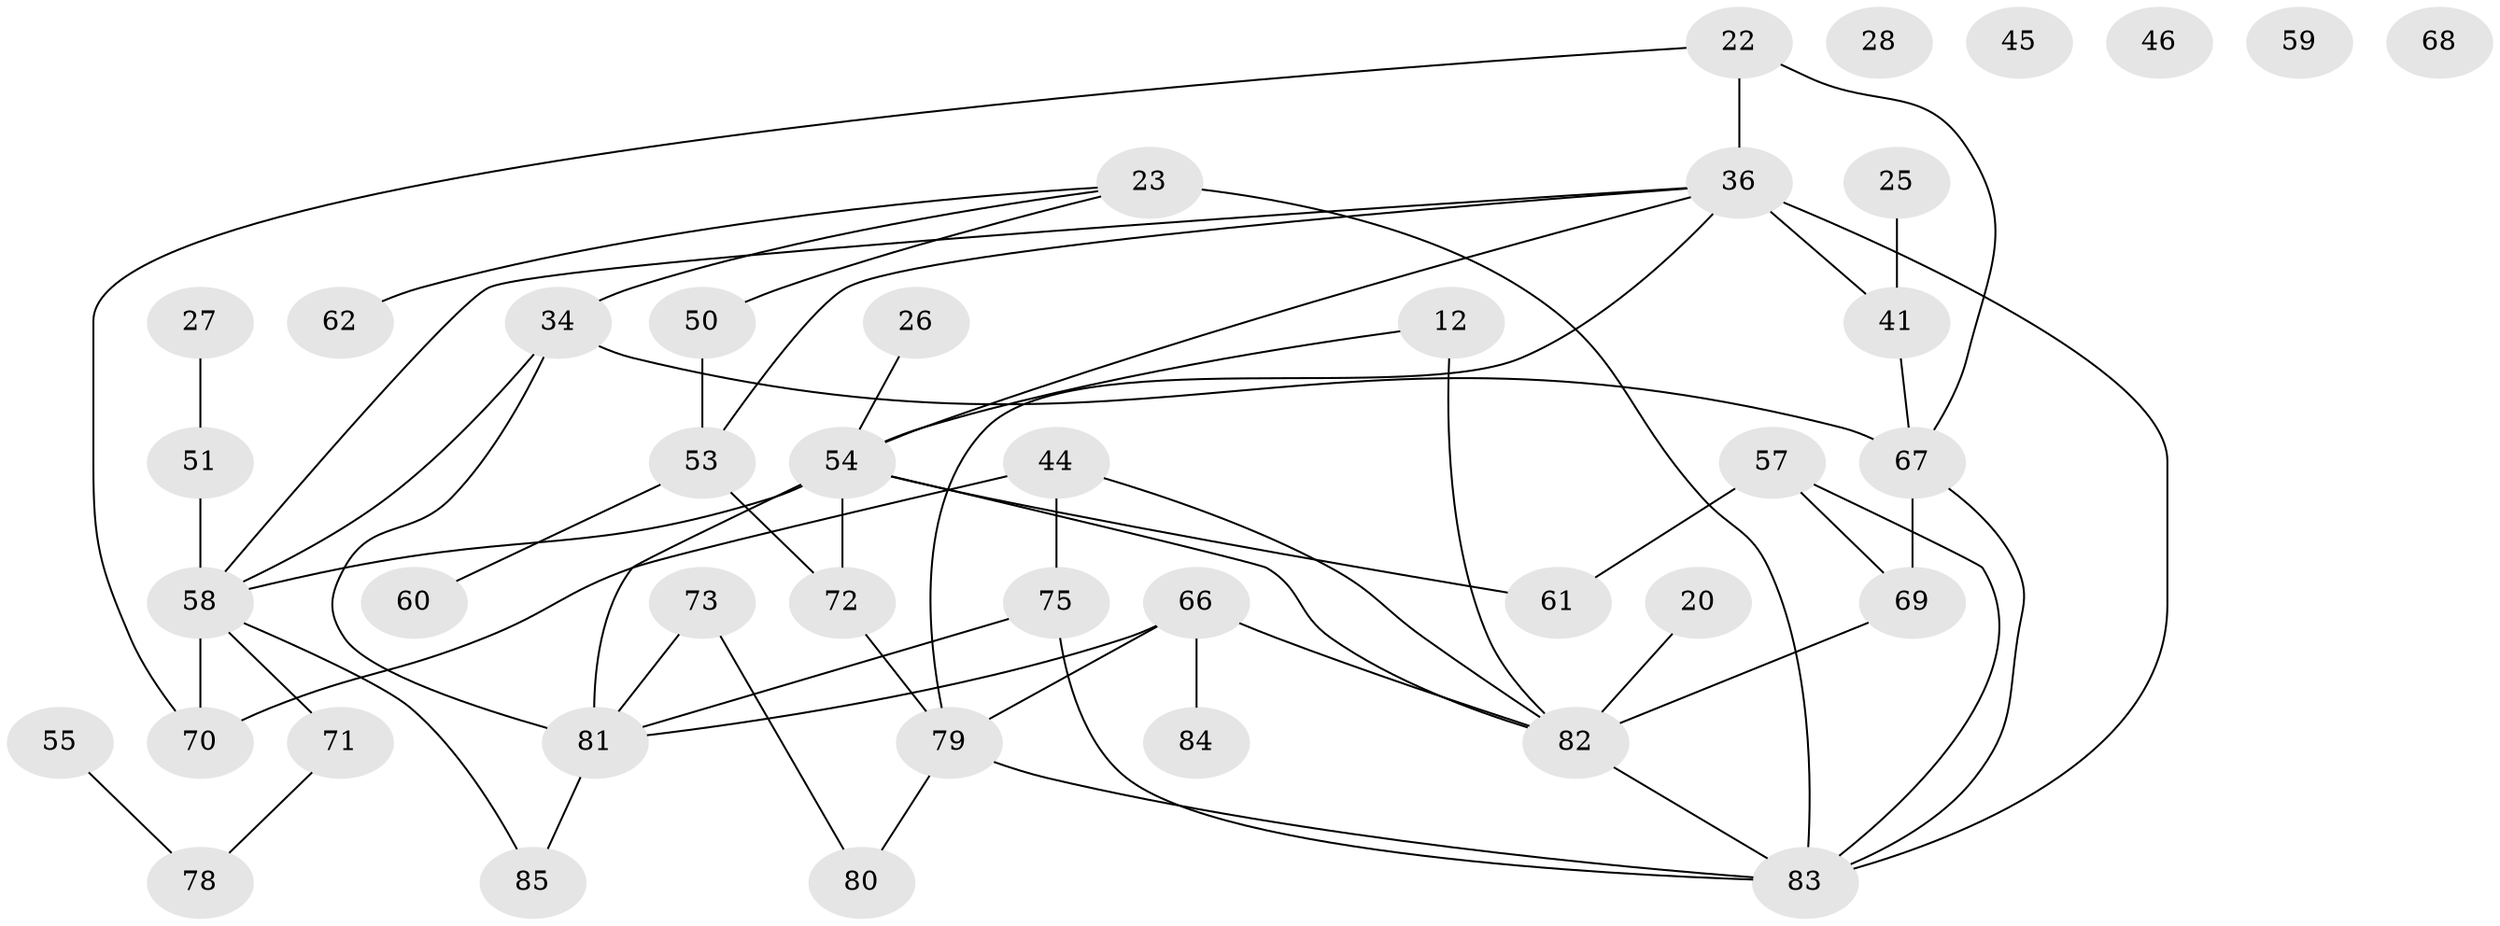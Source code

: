 // original degree distribution, {2: 0.23529411764705882, 4: 0.15294117647058825, 3: 0.25882352941176473, 6: 0.023529411764705882, 5: 0.11764705882352941, 1: 0.1411764705882353, 0: 0.058823529411764705, 8: 0.011764705882352941}
// Generated by graph-tools (version 1.1) at 2025/39/03/09/25 04:39:01]
// undirected, 42 vertices, 59 edges
graph export_dot {
graph [start="1"]
  node [color=gray90,style=filled];
  12;
  20;
  22 [super="+15"];
  23 [super="+2"];
  25;
  26;
  27;
  28;
  34 [super="+18"];
  36 [super="+7+35+19"];
  41 [super="+11"];
  44;
  45;
  46;
  50 [super="+16"];
  51 [super="+8"];
  53 [super="+43"];
  54 [super="+47+40+38"];
  55;
  57 [super="+5"];
  58 [super="+9+56"];
  59;
  60;
  61;
  62;
  66 [super="+13"];
  67 [super="+49"];
  68;
  69 [super="+52"];
  70 [super="+6"];
  71;
  72 [super="+65"];
  73;
  75 [super="+37"];
  78 [super="+14"];
  79 [super="+32+77"];
  80;
  81 [super="+48+63"];
  82 [super="+33"];
  83 [super="+39+74+76"];
  84;
  85;
  12 -- 82 [weight=2];
  12 -- 54;
  20 -- 82;
  22 -- 36;
  22 -- 70;
  22 -- 67;
  23 -- 62;
  23 -- 83 [weight=3];
  23 -- 34;
  23 -- 50;
  25 -- 41;
  26 -- 54;
  27 -- 51;
  34 -- 67;
  34 -- 58;
  34 -- 81;
  36 -- 41 [weight=2];
  36 -- 53;
  36 -- 54;
  36 -- 83;
  36 -- 58;
  36 -- 79 [weight=2];
  41 -- 67 [weight=2];
  44 -- 70 [weight=2];
  44 -- 75;
  44 -- 82 [weight=2];
  50 -- 53;
  51 -- 58;
  53 -- 60;
  53 -- 72;
  54 -- 72 [weight=2];
  54 -- 82;
  54 -- 81 [weight=3];
  54 -- 58 [weight=2];
  54 -- 61 [weight=2];
  55 -- 78;
  57 -- 61 [weight=2];
  57 -- 69;
  57 -- 83;
  58 -- 85;
  58 -- 70 [weight=2];
  58 -- 71;
  66 -- 82;
  66 -- 84;
  66 -- 79;
  66 -- 81;
  67 -- 69;
  67 -- 83;
  69 -- 82 [weight=2];
  71 -- 78;
  72 -- 79;
  73 -- 80;
  73 -- 81;
  75 -- 81;
  75 -- 83;
  79 -- 80;
  79 -- 83;
  81 -- 85;
  82 -- 83 [weight=3];
}
